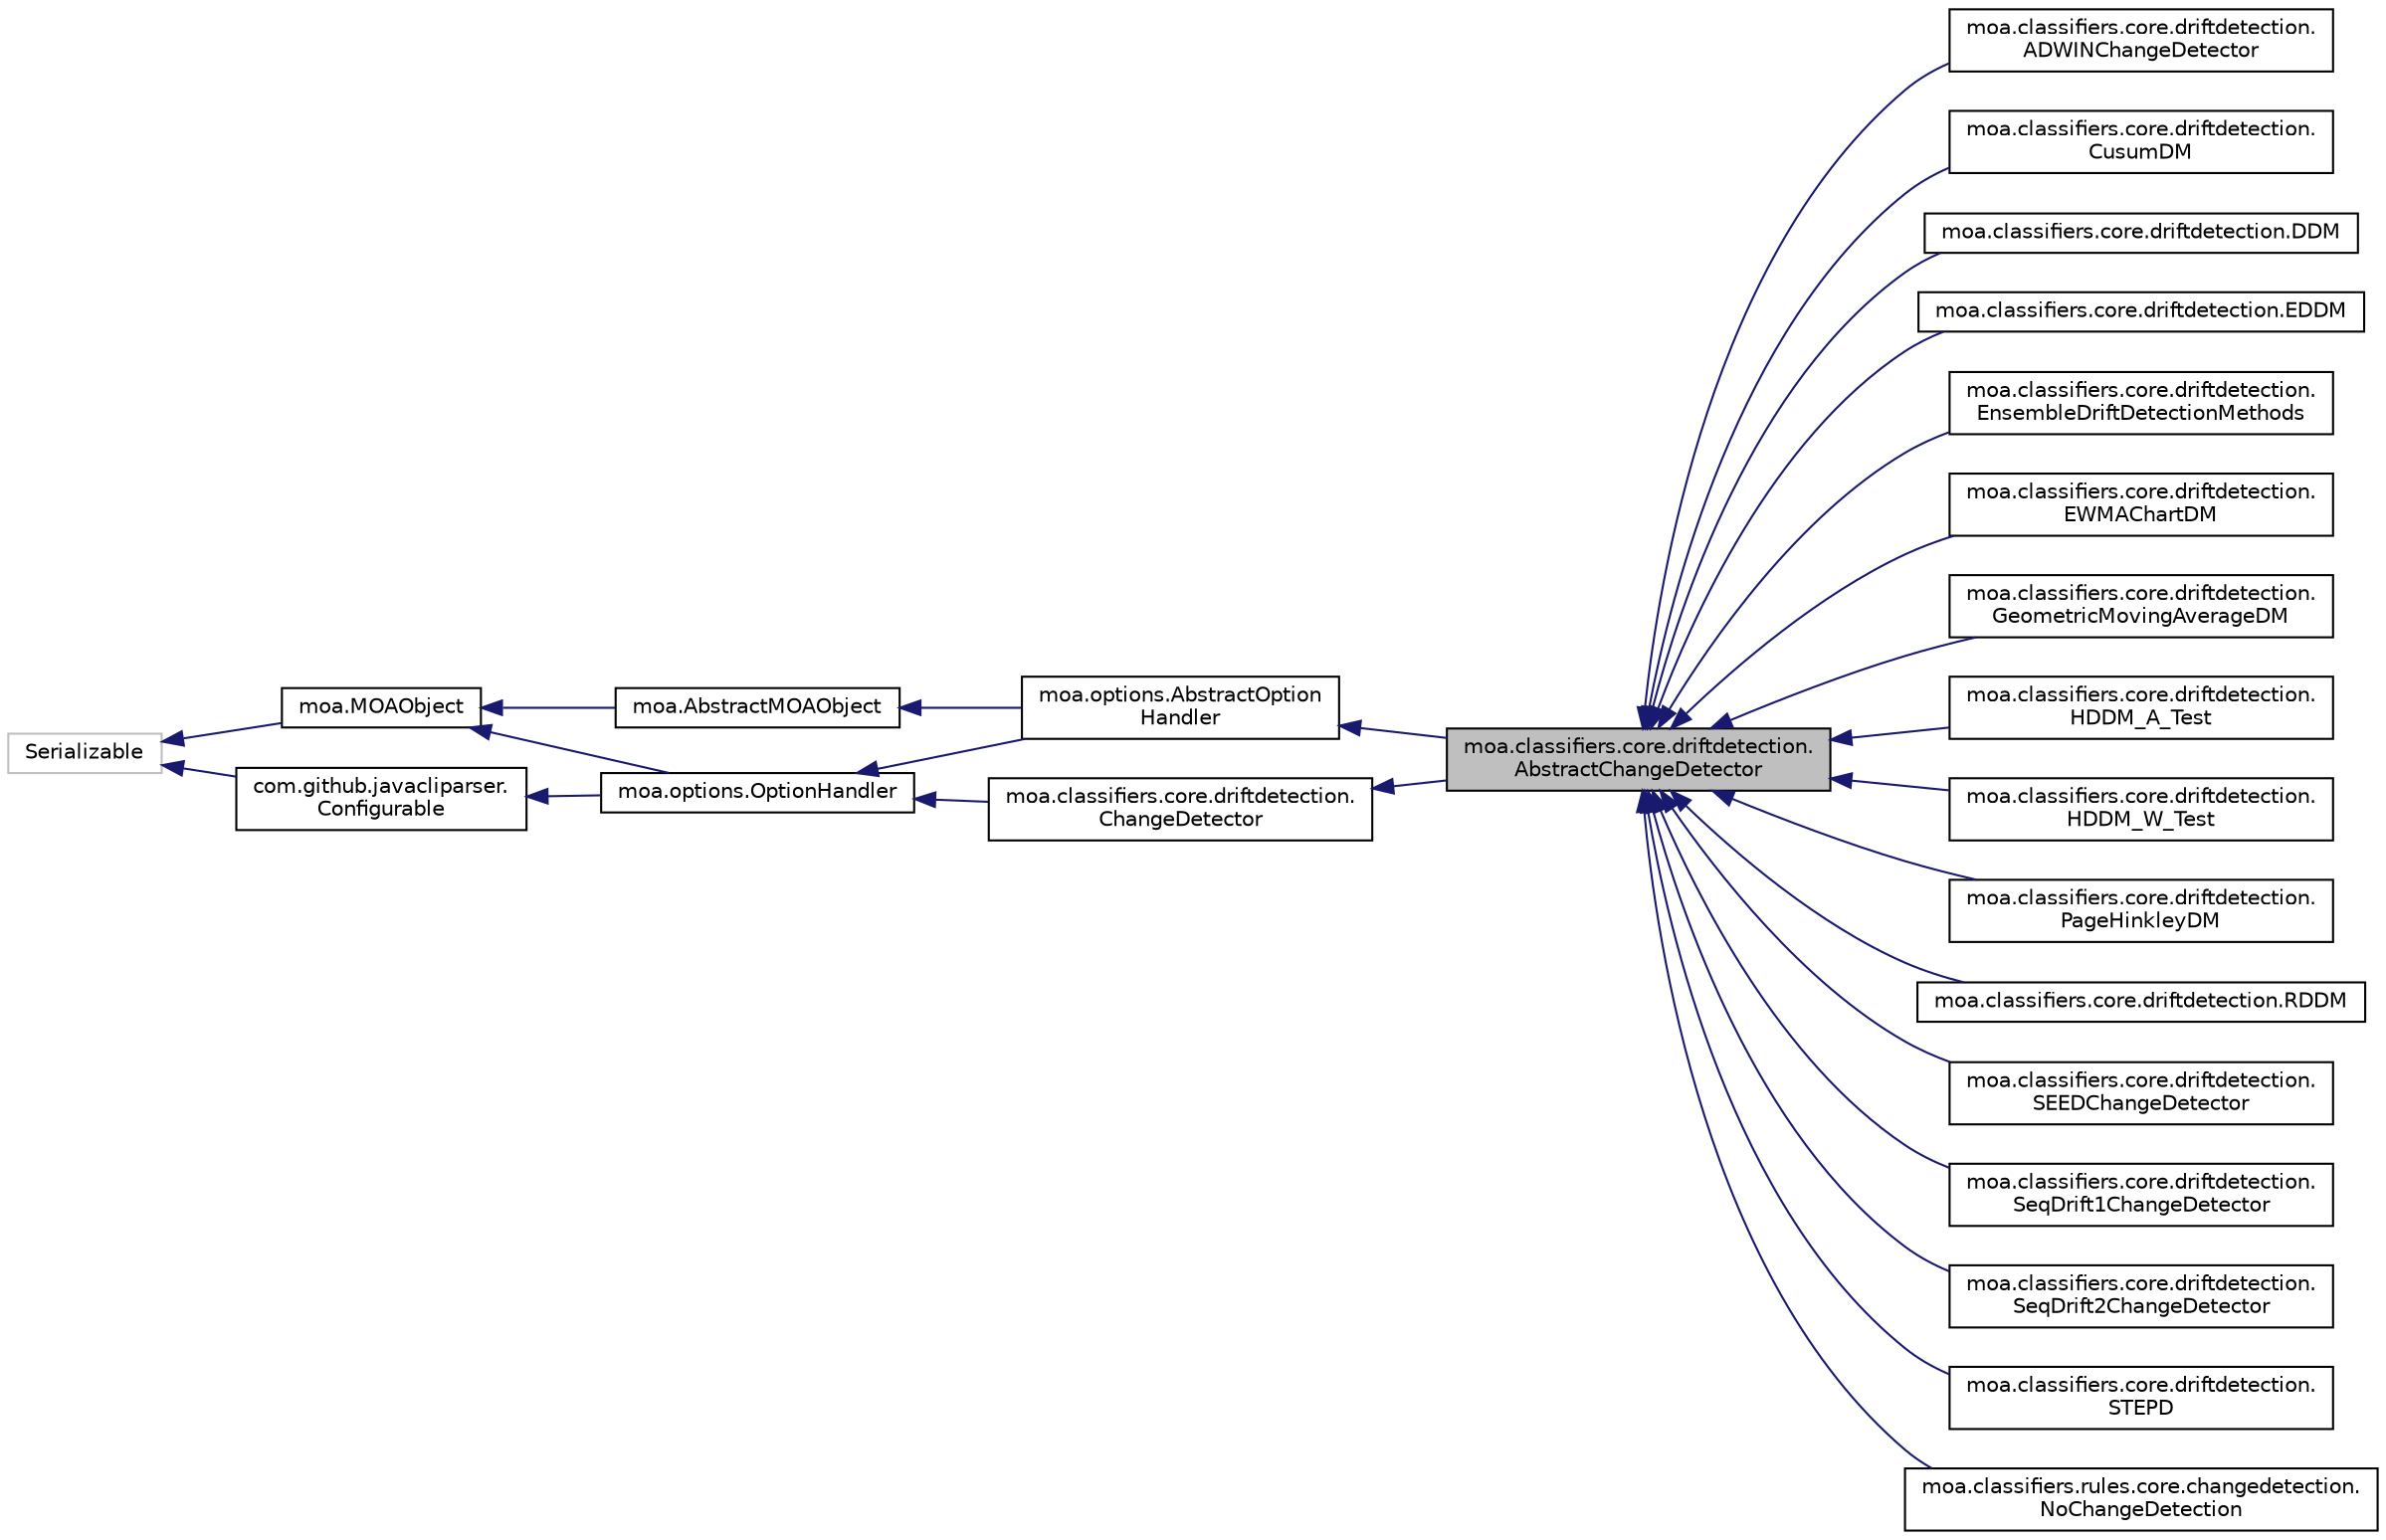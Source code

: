 digraph "moa.classifiers.core.driftdetection.AbstractChangeDetector"
{
 // LATEX_PDF_SIZE
  edge [fontname="Helvetica",fontsize="10",labelfontname="Helvetica",labelfontsize="10"];
  node [fontname="Helvetica",fontsize="10",shape=record];
  rankdir="LR";
  Node1 [label="moa.classifiers.core.driftdetection.\lAbstractChangeDetector",height=0.2,width=0.4,color="black", fillcolor="grey75", style="filled", fontcolor="black",tooltip=" "];
  Node2 -> Node1 [dir="back",color="midnightblue",fontsize="10",style="solid"];
  Node2 [label="moa.options.AbstractOption\lHandler",height=0.2,width=0.4,color="black", fillcolor="white", style="filled",URL="$classmoa_1_1options_1_1_abstract_option_handler.html",tooltip=" "];
  Node3 -> Node2 [dir="back",color="midnightblue",fontsize="10",style="solid"];
  Node3 [label="moa.AbstractMOAObject",height=0.2,width=0.4,color="black", fillcolor="white", style="filled",URL="$classmoa_1_1_abstract_m_o_a_object.html",tooltip=" "];
  Node4 -> Node3 [dir="back",color="midnightblue",fontsize="10",style="solid"];
  Node4 [label="moa.MOAObject",height=0.2,width=0.4,color="black", fillcolor="white", style="filled",URL="$interfacemoa_1_1_m_o_a_object.html",tooltip=" "];
  Node5 -> Node4 [dir="back",color="midnightblue",fontsize="10",style="solid"];
  Node5 [label="Serializable",height=0.2,width=0.4,color="grey75", fillcolor="white", style="filled",tooltip=" "];
  Node6 -> Node2 [dir="back",color="midnightblue",fontsize="10",style="solid"];
  Node6 [label="moa.options.OptionHandler",height=0.2,width=0.4,color="black", fillcolor="white", style="filled",URL="$interfacemoa_1_1options_1_1_option_handler.html",tooltip=" "];
  Node4 -> Node6 [dir="back",color="midnightblue",fontsize="10",style="solid"];
  Node7 -> Node6 [dir="back",color="midnightblue",fontsize="10",style="solid"];
  Node7 [label="com.github.javacliparser.\lConfigurable",height=0.2,width=0.4,color="black", fillcolor="white", style="filled",URL="$interfacecom_1_1github_1_1javacliparser_1_1_configurable.html",tooltip=" "];
  Node5 -> Node7 [dir="back",color="midnightblue",fontsize="10",style="solid"];
  Node8 -> Node1 [dir="back",color="midnightblue",fontsize="10",style="solid"];
  Node8 [label="moa.classifiers.core.driftdetection.\lChangeDetector",height=0.2,width=0.4,color="black", fillcolor="white", style="filled",URL="$interfacemoa_1_1classifiers_1_1core_1_1driftdetection_1_1_change_detector.html",tooltip=" "];
  Node6 -> Node8 [dir="back",color="midnightblue",fontsize="10",style="solid"];
  Node1 -> Node9 [dir="back",color="midnightblue",fontsize="10",style="solid"];
  Node9 [label="moa.classifiers.core.driftdetection.\lADWINChangeDetector",height=0.2,width=0.4,color="black", fillcolor="white", style="filled",URL="$classmoa_1_1classifiers_1_1core_1_1driftdetection_1_1_a_d_w_i_n_change_detector.html",tooltip=" "];
  Node1 -> Node10 [dir="back",color="midnightblue",fontsize="10",style="solid"];
  Node10 [label="moa.classifiers.core.driftdetection.\lCusumDM",height=0.2,width=0.4,color="black", fillcolor="white", style="filled",URL="$classmoa_1_1classifiers_1_1core_1_1driftdetection_1_1_cusum_d_m.html",tooltip=" "];
  Node1 -> Node11 [dir="back",color="midnightblue",fontsize="10",style="solid"];
  Node11 [label="moa.classifiers.core.driftdetection.DDM",height=0.2,width=0.4,color="black", fillcolor="white", style="filled",URL="$classmoa_1_1classifiers_1_1core_1_1driftdetection_1_1_d_d_m.html",tooltip=" "];
  Node1 -> Node12 [dir="back",color="midnightblue",fontsize="10",style="solid"];
  Node12 [label="moa.classifiers.core.driftdetection.EDDM",height=0.2,width=0.4,color="black", fillcolor="white", style="filled",URL="$classmoa_1_1classifiers_1_1core_1_1driftdetection_1_1_e_d_d_m.html",tooltip=" "];
  Node1 -> Node13 [dir="back",color="midnightblue",fontsize="10",style="solid"];
  Node13 [label="moa.classifiers.core.driftdetection.\lEnsembleDriftDetectionMethods",height=0.2,width=0.4,color="black", fillcolor="white", style="filled",URL="$classmoa_1_1classifiers_1_1core_1_1driftdetection_1_1_ensemble_drift_detection_methods.html",tooltip=" "];
  Node1 -> Node14 [dir="back",color="midnightblue",fontsize="10",style="solid"];
  Node14 [label="moa.classifiers.core.driftdetection.\lEWMAChartDM",height=0.2,width=0.4,color="black", fillcolor="white", style="filled",URL="$classmoa_1_1classifiers_1_1core_1_1driftdetection_1_1_e_w_m_a_chart_d_m.html",tooltip=" "];
  Node1 -> Node15 [dir="back",color="midnightblue",fontsize="10",style="solid"];
  Node15 [label="moa.classifiers.core.driftdetection.\lGeometricMovingAverageDM",height=0.2,width=0.4,color="black", fillcolor="white", style="filled",URL="$classmoa_1_1classifiers_1_1core_1_1driftdetection_1_1_geometric_moving_average_d_m.html",tooltip=" "];
  Node1 -> Node16 [dir="back",color="midnightblue",fontsize="10",style="solid"];
  Node16 [label="moa.classifiers.core.driftdetection.\lHDDM_A_Test",height=0.2,width=0.4,color="black", fillcolor="white", style="filled",URL="$classmoa_1_1classifiers_1_1core_1_1driftdetection_1_1_h_d_d_m___a___test.html",tooltip=" "];
  Node1 -> Node17 [dir="back",color="midnightblue",fontsize="10",style="solid"];
  Node17 [label="moa.classifiers.core.driftdetection.\lHDDM_W_Test",height=0.2,width=0.4,color="black", fillcolor="white", style="filled",URL="$classmoa_1_1classifiers_1_1core_1_1driftdetection_1_1_h_d_d_m___w___test.html",tooltip=" "];
  Node1 -> Node18 [dir="back",color="midnightblue",fontsize="10",style="solid"];
  Node18 [label="moa.classifiers.core.driftdetection.\lPageHinkleyDM",height=0.2,width=0.4,color="black", fillcolor="white", style="filled",URL="$classmoa_1_1classifiers_1_1core_1_1driftdetection_1_1_page_hinkley_d_m.html",tooltip=" "];
  Node1 -> Node19 [dir="back",color="midnightblue",fontsize="10",style="solid"];
  Node19 [label="moa.classifiers.core.driftdetection.RDDM",height=0.2,width=0.4,color="black", fillcolor="white", style="filled",URL="$classmoa_1_1classifiers_1_1core_1_1driftdetection_1_1_r_d_d_m.html",tooltip=" "];
  Node1 -> Node20 [dir="back",color="midnightblue",fontsize="10",style="solid"];
  Node20 [label="moa.classifiers.core.driftdetection.\lSEEDChangeDetector",height=0.2,width=0.4,color="black", fillcolor="white", style="filled",URL="$classmoa_1_1classifiers_1_1core_1_1driftdetection_1_1_s_e_e_d_change_detector.html",tooltip=" "];
  Node1 -> Node21 [dir="back",color="midnightblue",fontsize="10",style="solid"];
  Node21 [label="moa.classifiers.core.driftdetection.\lSeqDrift1ChangeDetector",height=0.2,width=0.4,color="black", fillcolor="white", style="filled",URL="$classmoa_1_1classifiers_1_1core_1_1driftdetection_1_1_seq_drift1_change_detector.html",tooltip=" "];
  Node1 -> Node22 [dir="back",color="midnightblue",fontsize="10",style="solid"];
  Node22 [label="moa.classifiers.core.driftdetection.\lSeqDrift2ChangeDetector",height=0.2,width=0.4,color="black", fillcolor="white", style="filled",URL="$classmoa_1_1classifiers_1_1core_1_1driftdetection_1_1_seq_drift2_change_detector.html",tooltip=" "];
  Node1 -> Node23 [dir="back",color="midnightblue",fontsize="10",style="solid"];
  Node23 [label="moa.classifiers.core.driftdetection.\lSTEPD",height=0.2,width=0.4,color="black", fillcolor="white", style="filled",URL="$classmoa_1_1classifiers_1_1core_1_1driftdetection_1_1_s_t_e_p_d.html",tooltip=" "];
  Node1 -> Node24 [dir="back",color="midnightblue",fontsize="10",style="solid"];
  Node24 [label="moa.classifiers.rules.core.changedetection.\lNoChangeDetection",height=0.2,width=0.4,color="black", fillcolor="white", style="filled",URL="$classmoa_1_1classifiers_1_1rules_1_1core_1_1changedetection_1_1_no_change_detection.html",tooltip=" "];
}
